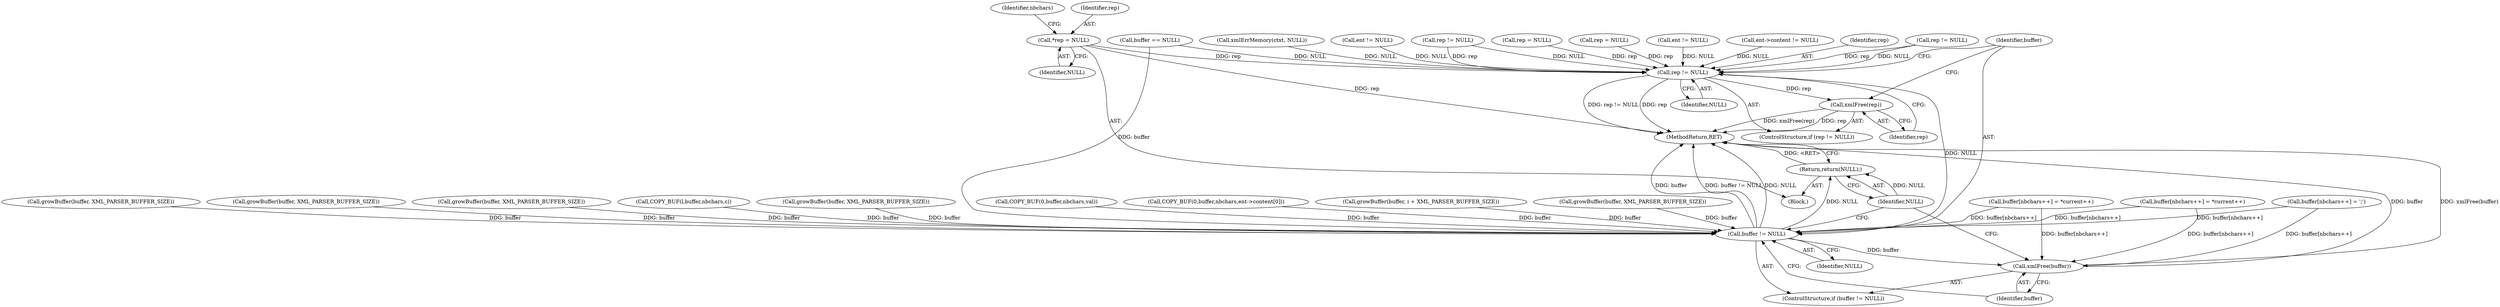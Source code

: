 digraph "0_Chrome_d82b03d21f7e581f9206ef1fec4959ae7b06b8eb@pointer" {
"1000127" [label="(Call,*rep = NULL)"];
"1000665" [label="(Call,rep != NULL)"];
"1000668" [label="(Call,xmlFree(rep))"];
"1000671" [label="(Call,buffer != NULL)"];
"1000674" [label="(Call,xmlFree(buffer))"];
"1000676" [label="(Return,return(NULL);)"];
"1000611" [label="(Call,growBuffer(buffer, XML_PARSER_BUFFER_SIZE))"];
"1000676" [label="(Return,return(NULL);)"];
"1000358" [label="(Call,growBuffer(buffer, XML_PARSER_BUFFER_SIZE))"];
"1000412" [label="(Call,buffer[nbchars++] = *current++)"];
"1000127" [label="(Call,*rep = NULL)"];
"1000664" [label="(ControlStructure,if (rep != NULL))"];
"1000677" [label="(Identifier,NULL)"];
"1000621" [label="(Call,COPY_BUF(l,buffer,nbchars,c))"];
"1000136" [label="(Identifier,nbchars)"];
"1000197" [label="(Call,buffer == NULL)"];
"1000636" [label="(Call,growBuffer(buffer, XML_PARSER_BUFFER_SIZE))"];
"1000590" [label="(Call,buffer[nbchars++] = *current++)"];
"1000438" [label="(Call,rep = NULL)"];
"1000671" [label="(Call,buffer != NULL)"];
"1000129" [label="(Identifier,NULL)"];
"1000672" [label="(Identifier,buffer)"];
"1000616" [label="(Call,rep = NULL)"];
"1000443" [label="(Call,ent != NULL)"];
"1000667" [label="(Identifier,NULL)"];
"1000678" [label="(MethodReturn,RET)"];
"1000670" [label="(ControlStructure,if (buffer != NULL))"];
"1000113" [label="(Block,)"];
"1000336" [label="(Call,ent->content != NULL)"];
"1000675" [label="(Identifier,buffer)"];
"1000669" [label="(Identifier,rep)"];
"1000128" [label="(Identifier,rep)"];
"1000666" [label="(Identifier,rep)"];
"1000271" [label="(Call,growBuffer(buffer, XML_PARSER_BUFFER_SIZE))"];
"1000577" [label="(Call,rep != NULL)"];
"1000668" [label="(Call,xmlFree(rep))"];
"1000259" [label="(Call,COPY_BUF(0,buffer,nbchars,val))"];
"1000660" [label="(Call,xmlErrMemory(ctxt, NULL))"];
"1000673" [label="(Identifier,NULL)"];
"1000342" [label="(Call,COPY_BUF(0,buffer,nbchars,ent->content[0]))"];
"1000665" [label="(Call,rep != NULL)"];
"1000475" [label="(Call,growBuffer(buffer, i + XML_PARSER_BUFFER_SIZE))"];
"1000543" [label="(Call,ent != NULL)"];
"1000494" [label="(Call,buffer[nbchars++] = ';')"];
"1000433" [label="(Call,growBuffer(buffer, XML_PARSER_BUFFER_SIZE))"];
"1000674" [label="(Call,xmlFree(buffer))"];
"1000399" [label="(Call,rep != NULL)"];
"1000127" -> "1000113"  [label="AST: "];
"1000127" -> "1000129"  [label="CFG: "];
"1000128" -> "1000127"  [label="AST: "];
"1000129" -> "1000127"  [label="AST: "];
"1000136" -> "1000127"  [label="CFG: "];
"1000127" -> "1000678"  [label="DDG: rep"];
"1000127" -> "1000665"  [label="DDG: rep"];
"1000665" -> "1000664"  [label="AST: "];
"1000665" -> "1000667"  [label="CFG: "];
"1000666" -> "1000665"  [label="AST: "];
"1000667" -> "1000665"  [label="AST: "];
"1000669" -> "1000665"  [label="CFG: "];
"1000672" -> "1000665"  [label="CFG: "];
"1000665" -> "1000678"  [label="DDG: rep"];
"1000665" -> "1000678"  [label="DDG: rep != NULL"];
"1000616" -> "1000665"  [label="DDG: rep"];
"1000438" -> "1000665"  [label="DDG: rep"];
"1000399" -> "1000665"  [label="DDG: rep"];
"1000399" -> "1000665"  [label="DDG: NULL"];
"1000577" -> "1000665"  [label="DDG: rep"];
"1000577" -> "1000665"  [label="DDG: NULL"];
"1000660" -> "1000665"  [label="DDG: NULL"];
"1000443" -> "1000665"  [label="DDG: NULL"];
"1000197" -> "1000665"  [label="DDG: NULL"];
"1000336" -> "1000665"  [label="DDG: NULL"];
"1000543" -> "1000665"  [label="DDG: NULL"];
"1000665" -> "1000668"  [label="DDG: rep"];
"1000665" -> "1000671"  [label="DDG: NULL"];
"1000668" -> "1000664"  [label="AST: "];
"1000668" -> "1000669"  [label="CFG: "];
"1000669" -> "1000668"  [label="AST: "];
"1000672" -> "1000668"  [label="CFG: "];
"1000668" -> "1000678"  [label="DDG: xmlFree(rep)"];
"1000668" -> "1000678"  [label="DDG: rep"];
"1000671" -> "1000670"  [label="AST: "];
"1000671" -> "1000673"  [label="CFG: "];
"1000672" -> "1000671"  [label="AST: "];
"1000673" -> "1000671"  [label="AST: "];
"1000675" -> "1000671"  [label="CFG: "];
"1000677" -> "1000671"  [label="CFG: "];
"1000671" -> "1000678"  [label="DDG: buffer"];
"1000671" -> "1000678"  [label="DDG: buffer != NULL"];
"1000671" -> "1000678"  [label="DDG: NULL"];
"1000636" -> "1000671"  [label="DDG: buffer"];
"1000433" -> "1000671"  [label="DDG: buffer"];
"1000475" -> "1000671"  [label="DDG: buffer"];
"1000494" -> "1000671"  [label="DDG: buffer[nbchars++]"];
"1000590" -> "1000671"  [label="DDG: buffer[nbchars++]"];
"1000412" -> "1000671"  [label="DDG: buffer[nbchars++]"];
"1000611" -> "1000671"  [label="DDG: buffer"];
"1000621" -> "1000671"  [label="DDG: buffer"];
"1000342" -> "1000671"  [label="DDG: buffer"];
"1000259" -> "1000671"  [label="DDG: buffer"];
"1000271" -> "1000671"  [label="DDG: buffer"];
"1000358" -> "1000671"  [label="DDG: buffer"];
"1000197" -> "1000671"  [label="DDG: buffer"];
"1000671" -> "1000674"  [label="DDG: buffer"];
"1000671" -> "1000676"  [label="DDG: NULL"];
"1000674" -> "1000670"  [label="AST: "];
"1000674" -> "1000675"  [label="CFG: "];
"1000675" -> "1000674"  [label="AST: "];
"1000677" -> "1000674"  [label="CFG: "];
"1000674" -> "1000678"  [label="DDG: buffer"];
"1000674" -> "1000678"  [label="DDG: xmlFree(buffer)"];
"1000494" -> "1000674"  [label="DDG: buffer[nbchars++]"];
"1000590" -> "1000674"  [label="DDG: buffer[nbchars++]"];
"1000412" -> "1000674"  [label="DDG: buffer[nbchars++]"];
"1000676" -> "1000113"  [label="AST: "];
"1000676" -> "1000677"  [label="CFG: "];
"1000677" -> "1000676"  [label="AST: "];
"1000678" -> "1000676"  [label="CFG: "];
"1000676" -> "1000678"  [label="DDG: <RET>"];
"1000677" -> "1000676"  [label="DDG: NULL"];
}
